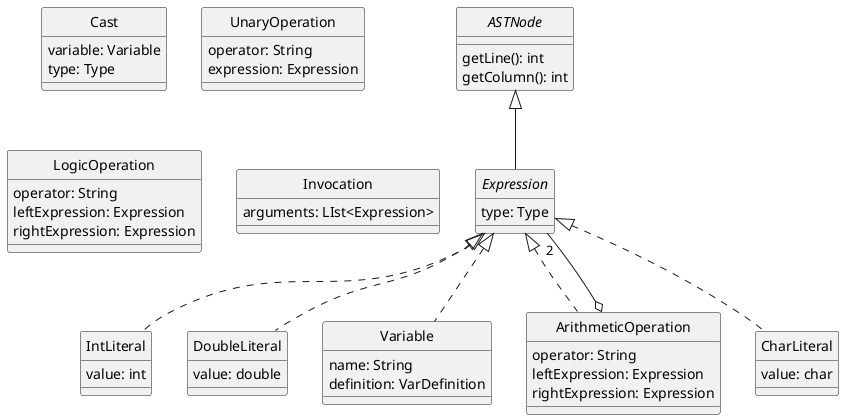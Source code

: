 @startuml Expressions
skinparam style strictuml
skinparam monochrome true


interface ASTNode {
    getLine(): int
    getColumn(): int
}

interface Expression {
    type: Type
}

class IntLiteral {
    value: int
}

class DoubleLiteral {
    value: double
}

class Variable {
    name: String
    definition: VarDefinition
}

class ArithmeticOperation {
    operator: String
    leftExpression: Expression
    rightExpression: Expression
}

class CharLiteral {
    value: char
}

class Cast {
    variable: Variable
    type: Type
}

class UnaryOperation {
    operator: String
    expression: Expression
}

class LogicOperation {
    operator: String
    leftExpression: Expression
    rightExpression: Expression
}

class Invocation {
    arguments: LIst<Expression>
}

ASTNode <|-- Expression
Expression <|.. IntLiteral
Expression <|.. DoubleLiteral
Expression <|.. CharLiteral
Expression <|.. Variable
Expression <|.. ArithmeticOperation
ArithmeticOperation o-- "2" Expression


@enduml
